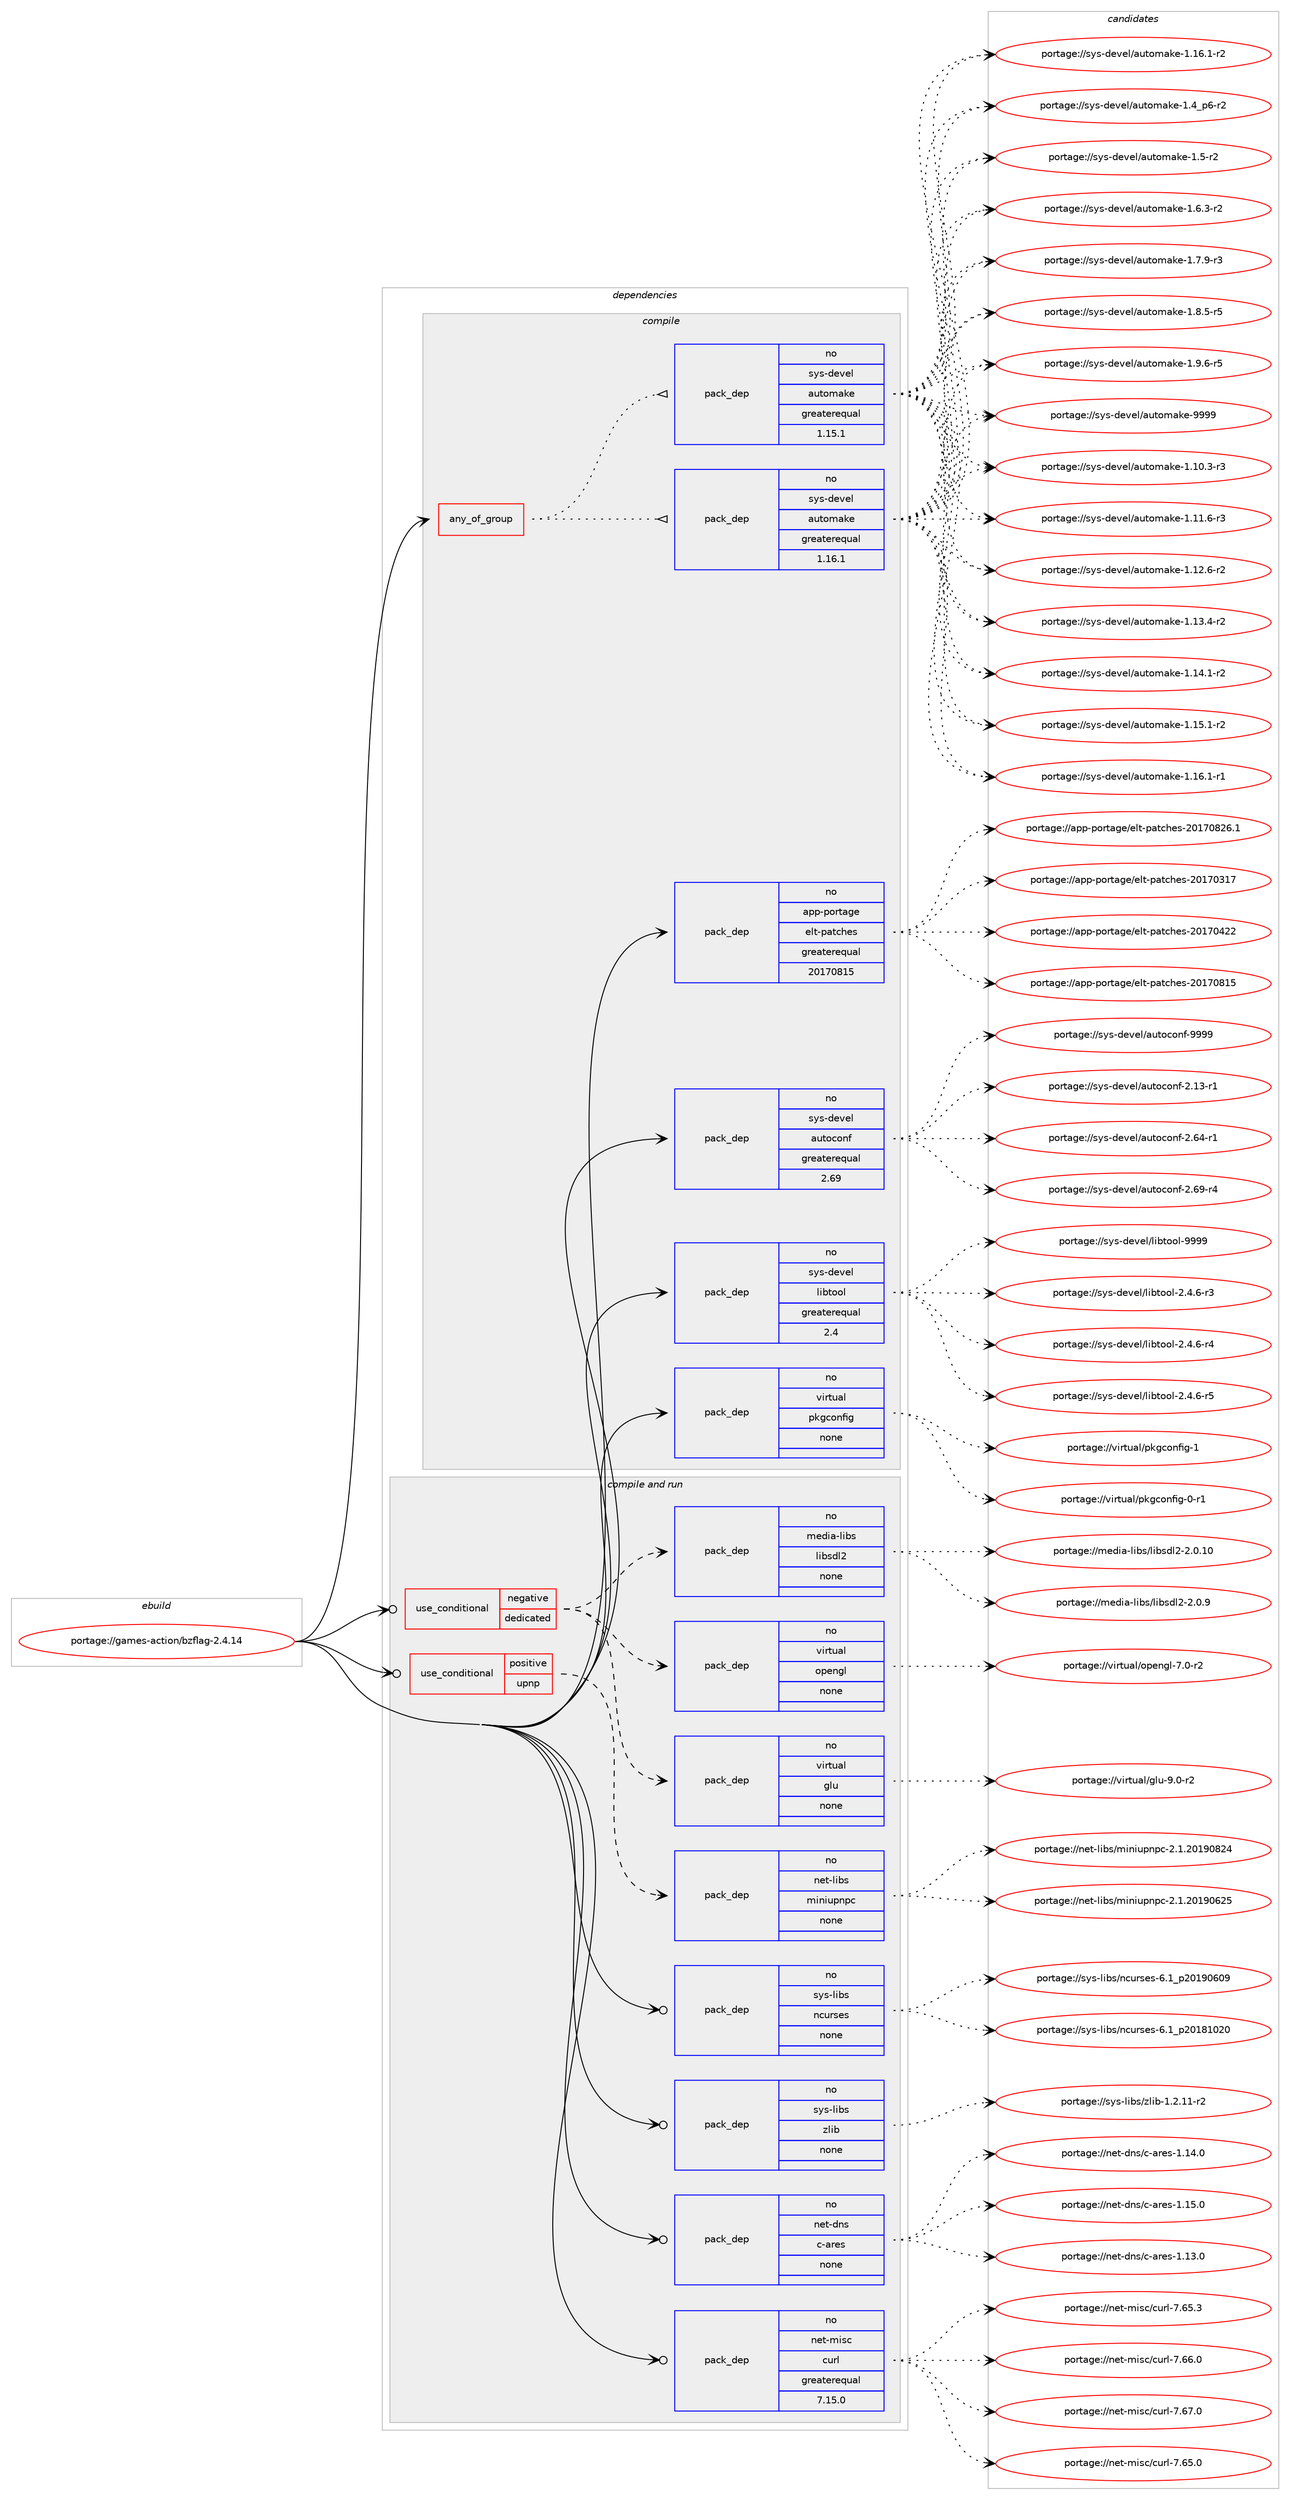digraph prolog {

# *************
# Graph options
# *************

newrank=true;
concentrate=true;
compound=true;
graph [rankdir=LR,fontname=Helvetica,fontsize=10,ranksep=1.5];#, ranksep=2.5, nodesep=0.2];
edge  [arrowhead=vee];
node  [fontname=Helvetica,fontsize=10];

# **********
# The ebuild
# **********

subgraph cluster_leftcol {
color=gray;
rank=same;
label=<<i>ebuild</i>>;
id [label="portage://games-action/bzflag-2.4.14", color=red, width=4, href="../games-action/bzflag-2.4.14.svg"];
}

# ****************
# The dependencies
# ****************

subgraph cluster_midcol {
color=gray;
label=<<i>dependencies</i>>;
subgraph cluster_compile {
fillcolor="#eeeeee";
style=filled;
label=<<i>compile</i>>;
subgraph any3676 {
dependency268757 [label=<<TABLE BORDER="0" CELLBORDER="1" CELLSPACING="0" CELLPADDING="4"><TR><TD CELLPADDING="10">any_of_group</TD></TR></TABLE>>, shape=none, color=red];subgraph pack192425 {
dependency268758 [label=<<TABLE BORDER="0" CELLBORDER="1" CELLSPACING="0" CELLPADDING="4" WIDTH="220"><TR><TD ROWSPAN="6" CELLPADDING="30">pack_dep</TD></TR><TR><TD WIDTH="110">no</TD></TR><TR><TD>sys-devel</TD></TR><TR><TD>automake</TD></TR><TR><TD>greaterequal</TD></TR><TR><TD>1.16.1</TD></TR></TABLE>>, shape=none, color=blue];
}
dependency268757:e -> dependency268758:w [weight=20,style="dotted",arrowhead="oinv"];
subgraph pack192426 {
dependency268759 [label=<<TABLE BORDER="0" CELLBORDER="1" CELLSPACING="0" CELLPADDING="4" WIDTH="220"><TR><TD ROWSPAN="6" CELLPADDING="30">pack_dep</TD></TR><TR><TD WIDTH="110">no</TD></TR><TR><TD>sys-devel</TD></TR><TR><TD>automake</TD></TR><TR><TD>greaterequal</TD></TR><TR><TD>1.15.1</TD></TR></TABLE>>, shape=none, color=blue];
}
dependency268757:e -> dependency268759:w [weight=20,style="dotted",arrowhead="oinv"];
}
id:e -> dependency268757:w [weight=20,style="solid",arrowhead="vee"];
subgraph pack192427 {
dependency268760 [label=<<TABLE BORDER="0" CELLBORDER="1" CELLSPACING="0" CELLPADDING="4" WIDTH="220"><TR><TD ROWSPAN="6" CELLPADDING="30">pack_dep</TD></TR><TR><TD WIDTH="110">no</TD></TR><TR><TD>app-portage</TD></TR><TR><TD>elt-patches</TD></TR><TR><TD>greaterequal</TD></TR><TR><TD>20170815</TD></TR></TABLE>>, shape=none, color=blue];
}
id:e -> dependency268760:w [weight=20,style="solid",arrowhead="vee"];
subgraph pack192428 {
dependency268761 [label=<<TABLE BORDER="0" CELLBORDER="1" CELLSPACING="0" CELLPADDING="4" WIDTH="220"><TR><TD ROWSPAN="6" CELLPADDING="30">pack_dep</TD></TR><TR><TD WIDTH="110">no</TD></TR><TR><TD>sys-devel</TD></TR><TR><TD>autoconf</TD></TR><TR><TD>greaterequal</TD></TR><TR><TD>2.69</TD></TR></TABLE>>, shape=none, color=blue];
}
id:e -> dependency268761:w [weight=20,style="solid",arrowhead="vee"];
subgraph pack192429 {
dependency268762 [label=<<TABLE BORDER="0" CELLBORDER="1" CELLSPACING="0" CELLPADDING="4" WIDTH="220"><TR><TD ROWSPAN="6" CELLPADDING="30">pack_dep</TD></TR><TR><TD WIDTH="110">no</TD></TR><TR><TD>sys-devel</TD></TR><TR><TD>libtool</TD></TR><TR><TD>greaterequal</TD></TR><TR><TD>2.4</TD></TR></TABLE>>, shape=none, color=blue];
}
id:e -> dependency268762:w [weight=20,style="solid",arrowhead="vee"];
subgraph pack192430 {
dependency268763 [label=<<TABLE BORDER="0" CELLBORDER="1" CELLSPACING="0" CELLPADDING="4" WIDTH="220"><TR><TD ROWSPAN="6" CELLPADDING="30">pack_dep</TD></TR><TR><TD WIDTH="110">no</TD></TR><TR><TD>virtual</TD></TR><TR><TD>pkgconfig</TD></TR><TR><TD>none</TD></TR><TR><TD></TD></TR></TABLE>>, shape=none, color=blue];
}
id:e -> dependency268763:w [weight=20,style="solid",arrowhead="vee"];
}
subgraph cluster_compileandrun {
fillcolor="#eeeeee";
style=filled;
label=<<i>compile and run</i>>;
subgraph cond72582 {
dependency268764 [label=<<TABLE BORDER="0" CELLBORDER="1" CELLSPACING="0" CELLPADDING="4"><TR><TD ROWSPAN="3" CELLPADDING="10">use_conditional</TD></TR><TR><TD>negative</TD></TR><TR><TD>dedicated</TD></TR></TABLE>>, shape=none, color=red];
subgraph pack192431 {
dependency268765 [label=<<TABLE BORDER="0" CELLBORDER="1" CELLSPACING="0" CELLPADDING="4" WIDTH="220"><TR><TD ROWSPAN="6" CELLPADDING="30">pack_dep</TD></TR><TR><TD WIDTH="110">no</TD></TR><TR><TD>media-libs</TD></TR><TR><TD>libsdl2</TD></TR><TR><TD>none</TD></TR><TR><TD></TD></TR></TABLE>>, shape=none, color=blue];
}
dependency268764:e -> dependency268765:w [weight=20,style="dashed",arrowhead="vee"];
subgraph pack192432 {
dependency268766 [label=<<TABLE BORDER="0" CELLBORDER="1" CELLSPACING="0" CELLPADDING="4" WIDTH="220"><TR><TD ROWSPAN="6" CELLPADDING="30">pack_dep</TD></TR><TR><TD WIDTH="110">no</TD></TR><TR><TD>virtual</TD></TR><TR><TD>glu</TD></TR><TR><TD>none</TD></TR><TR><TD></TD></TR></TABLE>>, shape=none, color=blue];
}
dependency268764:e -> dependency268766:w [weight=20,style="dashed",arrowhead="vee"];
subgraph pack192433 {
dependency268767 [label=<<TABLE BORDER="0" CELLBORDER="1" CELLSPACING="0" CELLPADDING="4" WIDTH="220"><TR><TD ROWSPAN="6" CELLPADDING="30">pack_dep</TD></TR><TR><TD WIDTH="110">no</TD></TR><TR><TD>virtual</TD></TR><TR><TD>opengl</TD></TR><TR><TD>none</TD></TR><TR><TD></TD></TR></TABLE>>, shape=none, color=blue];
}
dependency268764:e -> dependency268767:w [weight=20,style="dashed",arrowhead="vee"];
}
id:e -> dependency268764:w [weight=20,style="solid",arrowhead="odotvee"];
subgraph cond72583 {
dependency268768 [label=<<TABLE BORDER="0" CELLBORDER="1" CELLSPACING="0" CELLPADDING="4"><TR><TD ROWSPAN="3" CELLPADDING="10">use_conditional</TD></TR><TR><TD>positive</TD></TR><TR><TD>upnp</TD></TR></TABLE>>, shape=none, color=red];
subgraph pack192434 {
dependency268769 [label=<<TABLE BORDER="0" CELLBORDER="1" CELLSPACING="0" CELLPADDING="4" WIDTH="220"><TR><TD ROWSPAN="6" CELLPADDING="30">pack_dep</TD></TR><TR><TD WIDTH="110">no</TD></TR><TR><TD>net-libs</TD></TR><TR><TD>miniupnpc</TD></TR><TR><TD>none</TD></TR><TR><TD></TD></TR></TABLE>>, shape=none, color=blue];
}
dependency268768:e -> dependency268769:w [weight=20,style="dashed",arrowhead="vee"];
}
id:e -> dependency268768:w [weight=20,style="solid",arrowhead="odotvee"];
subgraph pack192435 {
dependency268770 [label=<<TABLE BORDER="0" CELLBORDER="1" CELLSPACING="0" CELLPADDING="4" WIDTH="220"><TR><TD ROWSPAN="6" CELLPADDING="30">pack_dep</TD></TR><TR><TD WIDTH="110">no</TD></TR><TR><TD>net-dns</TD></TR><TR><TD>c-ares</TD></TR><TR><TD>none</TD></TR><TR><TD></TD></TR></TABLE>>, shape=none, color=blue];
}
id:e -> dependency268770:w [weight=20,style="solid",arrowhead="odotvee"];
subgraph pack192436 {
dependency268771 [label=<<TABLE BORDER="0" CELLBORDER="1" CELLSPACING="0" CELLPADDING="4" WIDTH="220"><TR><TD ROWSPAN="6" CELLPADDING="30">pack_dep</TD></TR><TR><TD WIDTH="110">no</TD></TR><TR><TD>net-misc</TD></TR><TR><TD>curl</TD></TR><TR><TD>greaterequal</TD></TR><TR><TD>7.15.0</TD></TR></TABLE>>, shape=none, color=blue];
}
id:e -> dependency268771:w [weight=20,style="solid",arrowhead="odotvee"];
subgraph pack192437 {
dependency268772 [label=<<TABLE BORDER="0" CELLBORDER="1" CELLSPACING="0" CELLPADDING="4" WIDTH="220"><TR><TD ROWSPAN="6" CELLPADDING="30">pack_dep</TD></TR><TR><TD WIDTH="110">no</TD></TR><TR><TD>sys-libs</TD></TR><TR><TD>ncurses</TD></TR><TR><TD>none</TD></TR><TR><TD></TD></TR></TABLE>>, shape=none, color=blue];
}
id:e -> dependency268772:w [weight=20,style="solid",arrowhead="odotvee"];
subgraph pack192438 {
dependency268773 [label=<<TABLE BORDER="0" CELLBORDER="1" CELLSPACING="0" CELLPADDING="4" WIDTH="220"><TR><TD ROWSPAN="6" CELLPADDING="30">pack_dep</TD></TR><TR><TD WIDTH="110">no</TD></TR><TR><TD>sys-libs</TD></TR><TR><TD>zlib</TD></TR><TR><TD>none</TD></TR><TR><TD></TD></TR></TABLE>>, shape=none, color=blue];
}
id:e -> dependency268773:w [weight=20,style="solid",arrowhead="odotvee"];
}
subgraph cluster_run {
fillcolor="#eeeeee";
style=filled;
label=<<i>run</i>>;
}
}

# **************
# The candidates
# **************

subgraph cluster_choices {
rank=same;
color=gray;
label=<<i>candidates</i>>;

subgraph choice192425 {
color=black;
nodesep=1;
choiceportage11512111545100101118101108479711711611110997107101454946494846514511451 [label="portage://sys-devel/automake-1.10.3-r3", color=red, width=4,href="../sys-devel/automake-1.10.3-r3.svg"];
choiceportage11512111545100101118101108479711711611110997107101454946494946544511451 [label="portage://sys-devel/automake-1.11.6-r3", color=red, width=4,href="../sys-devel/automake-1.11.6-r3.svg"];
choiceportage11512111545100101118101108479711711611110997107101454946495046544511450 [label="portage://sys-devel/automake-1.12.6-r2", color=red, width=4,href="../sys-devel/automake-1.12.6-r2.svg"];
choiceportage11512111545100101118101108479711711611110997107101454946495146524511450 [label="portage://sys-devel/automake-1.13.4-r2", color=red, width=4,href="../sys-devel/automake-1.13.4-r2.svg"];
choiceportage11512111545100101118101108479711711611110997107101454946495246494511450 [label="portage://sys-devel/automake-1.14.1-r2", color=red, width=4,href="../sys-devel/automake-1.14.1-r2.svg"];
choiceportage11512111545100101118101108479711711611110997107101454946495346494511450 [label="portage://sys-devel/automake-1.15.1-r2", color=red, width=4,href="../sys-devel/automake-1.15.1-r2.svg"];
choiceportage11512111545100101118101108479711711611110997107101454946495446494511449 [label="portage://sys-devel/automake-1.16.1-r1", color=red, width=4,href="../sys-devel/automake-1.16.1-r1.svg"];
choiceportage11512111545100101118101108479711711611110997107101454946495446494511450 [label="portage://sys-devel/automake-1.16.1-r2", color=red, width=4,href="../sys-devel/automake-1.16.1-r2.svg"];
choiceportage115121115451001011181011084797117116111109971071014549465295112544511450 [label="portage://sys-devel/automake-1.4_p6-r2", color=red, width=4,href="../sys-devel/automake-1.4_p6-r2.svg"];
choiceportage11512111545100101118101108479711711611110997107101454946534511450 [label="portage://sys-devel/automake-1.5-r2", color=red, width=4,href="../sys-devel/automake-1.5-r2.svg"];
choiceportage115121115451001011181011084797117116111109971071014549465446514511450 [label="portage://sys-devel/automake-1.6.3-r2", color=red, width=4,href="../sys-devel/automake-1.6.3-r2.svg"];
choiceportage115121115451001011181011084797117116111109971071014549465546574511451 [label="portage://sys-devel/automake-1.7.9-r3", color=red, width=4,href="../sys-devel/automake-1.7.9-r3.svg"];
choiceportage115121115451001011181011084797117116111109971071014549465646534511453 [label="portage://sys-devel/automake-1.8.5-r5", color=red, width=4,href="../sys-devel/automake-1.8.5-r5.svg"];
choiceportage115121115451001011181011084797117116111109971071014549465746544511453 [label="portage://sys-devel/automake-1.9.6-r5", color=red, width=4,href="../sys-devel/automake-1.9.6-r5.svg"];
choiceportage115121115451001011181011084797117116111109971071014557575757 [label="portage://sys-devel/automake-9999", color=red, width=4,href="../sys-devel/automake-9999.svg"];
dependency268758:e -> choiceportage11512111545100101118101108479711711611110997107101454946494846514511451:w [style=dotted,weight="100"];
dependency268758:e -> choiceportage11512111545100101118101108479711711611110997107101454946494946544511451:w [style=dotted,weight="100"];
dependency268758:e -> choiceportage11512111545100101118101108479711711611110997107101454946495046544511450:w [style=dotted,weight="100"];
dependency268758:e -> choiceportage11512111545100101118101108479711711611110997107101454946495146524511450:w [style=dotted,weight="100"];
dependency268758:e -> choiceportage11512111545100101118101108479711711611110997107101454946495246494511450:w [style=dotted,weight="100"];
dependency268758:e -> choiceportage11512111545100101118101108479711711611110997107101454946495346494511450:w [style=dotted,weight="100"];
dependency268758:e -> choiceportage11512111545100101118101108479711711611110997107101454946495446494511449:w [style=dotted,weight="100"];
dependency268758:e -> choiceportage11512111545100101118101108479711711611110997107101454946495446494511450:w [style=dotted,weight="100"];
dependency268758:e -> choiceportage115121115451001011181011084797117116111109971071014549465295112544511450:w [style=dotted,weight="100"];
dependency268758:e -> choiceportage11512111545100101118101108479711711611110997107101454946534511450:w [style=dotted,weight="100"];
dependency268758:e -> choiceportage115121115451001011181011084797117116111109971071014549465446514511450:w [style=dotted,weight="100"];
dependency268758:e -> choiceportage115121115451001011181011084797117116111109971071014549465546574511451:w [style=dotted,weight="100"];
dependency268758:e -> choiceportage115121115451001011181011084797117116111109971071014549465646534511453:w [style=dotted,weight="100"];
dependency268758:e -> choiceportage115121115451001011181011084797117116111109971071014549465746544511453:w [style=dotted,weight="100"];
dependency268758:e -> choiceportage115121115451001011181011084797117116111109971071014557575757:w [style=dotted,weight="100"];
}
subgraph choice192426 {
color=black;
nodesep=1;
choiceportage11512111545100101118101108479711711611110997107101454946494846514511451 [label="portage://sys-devel/automake-1.10.3-r3", color=red, width=4,href="../sys-devel/automake-1.10.3-r3.svg"];
choiceportage11512111545100101118101108479711711611110997107101454946494946544511451 [label="portage://sys-devel/automake-1.11.6-r3", color=red, width=4,href="../sys-devel/automake-1.11.6-r3.svg"];
choiceportage11512111545100101118101108479711711611110997107101454946495046544511450 [label="portage://sys-devel/automake-1.12.6-r2", color=red, width=4,href="../sys-devel/automake-1.12.6-r2.svg"];
choiceportage11512111545100101118101108479711711611110997107101454946495146524511450 [label="portage://sys-devel/automake-1.13.4-r2", color=red, width=4,href="../sys-devel/automake-1.13.4-r2.svg"];
choiceportage11512111545100101118101108479711711611110997107101454946495246494511450 [label="portage://sys-devel/automake-1.14.1-r2", color=red, width=4,href="../sys-devel/automake-1.14.1-r2.svg"];
choiceportage11512111545100101118101108479711711611110997107101454946495346494511450 [label="portage://sys-devel/automake-1.15.1-r2", color=red, width=4,href="../sys-devel/automake-1.15.1-r2.svg"];
choiceportage11512111545100101118101108479711711611110997107101454946495446494511449 [label="portage://sys-devel/automake-1.16.1-r1", color=red, width=4,href="../sys-devel/automake-1.16.1-r1.svg"];
choiceportage11512111545100101118101108479711711611110997107101454946495446494511450 [label="portage://sys-devel/automake-1.16.1-r2", color=red, width=4,href="../sys-devel/automake-1.16.1-r2.svg"];
choiceportage115121115451001011181011084797117116111109971071014549465295112544511450 [label="portage://sys-devel/automake-1.4_p6-r2", color=red, width=4,href="../sys-devel/automake-1.4_p6-r2.svg"];
choiceportage11512111545100101118101108479711711611110997107101454946534511450 [label="portage://sys-devel/automake-1.5-r2", color=red, width=4,href="../sys-devel/automake-1.5-r2.svg"];
choiceportage115121115451001011181011084797117116111109971071014549465446514511450 [label="portage://sys-devel/automake-1.6.3-r2", color=red, width=4,href="../sys-devel/automake-1.6.3-r2.svg"];
choiceportage115121115451001011181011084797117116111109971071014549465546574511451 [label="portage://sys-devel/automake-1.7.9-r3", color=red, width=4,href="../sys-devel/automake-1.7.9-r3.svg"];
choiceportage115121115451001011181011084797117116111109971071014549465646534511453 [label="portage://sys-devel/automake-1.8.5-r5", color=red, width=4,href="../sys-devel/automake-1.8.5-r5.svg"];
choiceportage115121115451001011181011084797117116111109971071014549465746544511453 [label="portage://sys-devel/automake-1.9.6-r5", color=red, width=4,href="../sys-devel/automake-1.9.6-r5.svg"];
choiceportage115121115451001011181011084797117116111109971071014557575757 [label="portage://sys-devel/automake-9999", color=red, width=4,href="../sys-devel/automake-9999.svg"];
dependency268759:e -> choiceportage11512111545100101118101108479711711611110997107101454946494846514511451:w [style=dotted,weight="100"];
dependency268759:e -> choiceportage11512111545100101118101108479711711611110997107101454946494946544511451:w [style=dotted,weight="100"];
dependency268759:e -> choiceportage11512111545100101118101108479711711611110997107101454946495046544511450:w [style=dotted,weight="100"];
dependency268759:e -> choiceportage11512111545100101118101108479711711611110997107101454946495146524511450:w [style=dotted,weight="100"];
dependency268759:e -> choiceportage11512111545100101118101108479711711611110997107101454946495246494511450:w [style=dotted,weight="100"];
dependency268759:e -> choiceportage11512111545100101118101108479711711611110997107101454946495346494511450:w [style=dotted,weight="100"];
dependency268759:e -> choiceportage11512111545100101118101108479711711611110997107101454946495446494511449:w [style=dotted,weight="100"];
dependency268759:e -> choiceportage11512111545100101118101108479711711611110997107101454946495446494511450:w [style=dotted,weight="100"];
dependency268759:e -> choiceportage115121115451001011181011084797117116111109971071014549465295112544511450:w [style=dotted,weight="100"];
dependency268759:e -> choiceportage11512111545100101118101108479711711611110997107101454946534511450:w [style=dotted,weight="100"];
dependency268759:e -> choiceportage115121115451001011181011084797117116111109971071014549465446514511450:w [style=dotted,weight="100"];
dependency268759:e -> choiceportage115121115451001011181011084797117116111109971071014549465546574511451:w [style=dotted,weight="100"];
dependency268759:e -> choiceportage115121115451001011181011084797117116111109971071014549465646534511453:w [style=dotted,weight="100"];
dependency268759:e -> choiceportage115121115451001011181011084797117116111109971071014549465746544511453:w [style=dotted,weight="100"];
dependency268759:e -> choiceportage115121115451001011181011084797117116111109971071014557575757:w [style=dotted,weight="100"];
}
subgraph choice192427 {
color=black;
nodesep=1;
choiceportage97112112451121111141169710310147101108116451129711699104101115455048495548514955 [label="portage://app-portage/elt-patches-20170317", color=red, width=4,href="../app-portage/elt-patches-20170317.svg"];
choiceportage97112112451121111141169710310147101108116451129711699104101115455048495548525050 [label="portage://app-portage/elt-patches-20170422", color=red, width=4,href="../app-portage/elt-patches-20170422.svg"];
choiceportage97112112451121111141169710310147101108116451129711699104101115455048495548564953 [label="portage://app-portage/elt-patches-20170815", color=red, width=4,href="../app-portage/elt-patches-20170815.svg"];
choiceportage971121124511211111411697103101471011081164511297116991041011154550484955485650544649 [label="portage://app-portage/elt-patches-20170826.1", color=red, width=4,href="../app-portage/elt-patches-20170826.1.svg"];
dependency268760:e -> choiceportage97112112451121111141169710310147101108116451129711699104101115455048495548514955:w [style=dotted,weight="100"];
dependency268760:e -> choiceportage97112112451121111141169710310147101108116451129711699104101115455048495548525050:w [style=dotted,weight="100"];
dependency268760:e -> choiceportage97112112451121111141169710310147101108116451129711699104101115455048495548564953:w [style=dotted,weight="100"];
dependency268760:e -> choiceportage971121124511211111411697103101471011081164511297116991041011154550484955485650544649:w [style=dotted,weight="100"];
}
subgraph choice192428 {
color=black;
nodesep=1;
choiceportage1151211154510010111810110847971171161119911111010245504649514511449 [label="portage://sys-devel/autoconf-2.13-r1", color=red, width=4,href="../sys-devel/autoconf-2.13-r1.svg"];
choiceportage1151211154510010111810110847971171161119911111010245504654524511449 [label="portage://sys-devel/autoconf-2.64-r1", color=red, width=4,href="../sys-devel/autoconf-2.64-r1.svg"];
choiceportage1151211154510010111810110847971171161119911111010245504654574511452 [label="portage://sys-devel/autoconf-2.69-r4", color=red, width=4,href="../sys-devel/autoconf-2.69-r4.svg"];
choiceportage115121115451001011181011084797117116111991111101024557575757 [label="portage://sys-devel/autoconf-9999", color=red, width=4,href="../sys-devel/autoconf-9999.svg"];
dependency268761:e -> choiceportage1151211154510010111810110847971171161119911111010245504649514511449:w [style=dotted,weight="100"];
dependency268761:e -> choiceportage1151211154510010111810110847971171161119911111010245504654524511449:w [style=dotted,weight="100"];
dependency268761:e -> choiceportage1151211154510010111810110847971171161119911111010245504654574511452:w [style=dotted,weight="100"];
dependency268761:e -> choiceportage115121115451001011181011084797117116111991111101024557575757:w [style=dotted,weight="100"];
}
subgraph choice192429 {
color=black;
nodesep=1;
choiceportage1151211154510010111810110847108105981161111111084550465246544511451 [label="portage://sys-devel/libtool-2.4.6-r3", color=red, width=4,href="../sys-devel/libtool-2.4.6-r3.svg"];
choiceportage1151211154510010111810110847108105981161111111084550465246544511452 [label="portage://sys-devel/libtool-2.4.6-r4", color=red, width=4,href="../sys-devel/libtool-2.4.6-r4.svg"];
choiceportage1151211154510010111810110847108105981161111111084550465246544511453 [label="portage://sys-devel/libtool-2.4.6-r5", color=red, width=4,href="../sys-devel/libtool-2.4.6-r5.svg"];
choiceportage1151211154510010111810110847108105981161111111084557575757 [label="portage://sys-devel/libtool-9999", color=red, width=4,href="../sys-devel/libtool-9999.svg"];
dependency268762:e -> choiceportage1151211154510010111810110847108105981161111111084550465246544511451:w [style=dotted,weight="100"];
dependency268762:e -> choiceportage1151211154510010111810110847108105981161111111084550465246544511452:w [style=dotted,weight="100"];
dependency268762:e -> choiceportage1151211154510010111810110847108105981161111111084550465246544511453:w [style=dotted,weight="100"];
dependency268762:e -> choiceportage1151211154510010111810110847108105981161111111084557575757:w [style=dotted,weight="100"];
}
subgraph choice192430 {
color=black;
nodesep=1;
choiceportage11810511411611797108471121071039911111010210510345484511449 [label="portage://virtual/pkgconfig-0-r1", color=red, width=4,href="../virtual/pkgconfig-0-r1.svg"];
choiceportage1181051141161179710847112107103991111101021051034549 [label="portage://virtual/pkgconfig-1", color=red, width=4,href="../virtual/pkgconfig-1.svg"];
dependency268763:e -> choiceportage11810511411611797108471121071039911111010210510345484511449:w [style=dotted,weight="100"];
dependency268763:e -> choiceportage1181051141161179710847112107103991111101021051034549:w [style=dotted,weight="100"];
}
subgraph choice192431 {
color=black;
nodesep=1;
choiceportage10910110010597451081059811547108105981151001085045504648464948 [label="portage://media-libs/libsdl2-2.0.10", color=red, width=4,href="../media-libs/libsdl2-2.0.10.svg"];
choiceportage109101100105974510810598115471081059811510010850455046484657 [label="portage://media-libs/libsdl2-2.0.9", color=red, width=4,href="../media-libs/libsdl2-2.0.9.svg"];
dependency268765:e -> choiceportage10910110010597451081059811547108105981151001085045504648464948:w [style=dotted,weight="100"];
dependency268765:e -> choiceportage109101100105974510810598115471081059811510010850455046484657:w [style=dotted,weight="100"];
}
subgraph choice192432 {
color=black;
nodesep=1;
choiceportage1181051141161179710847103108117455746484511450 [label="portage://virtual/glu-9.0-r2", color=red, width=4,href="../virtual/glu-9.0-r2.svg"];
dependency268766:e -> choiceportage1181051141161179710847103108117455746484511450:w [style=dotted,weight="100"];
}
subgraph choice192433 {
color=black;
nodesep=1;
choiceportage1181051141161179710847111112101110103108455546484511450 [label="portage://virtual/opengl-7.0-r2", color=red, width=4,href="../virtual/opengl-7.0-r2.svg"];
dependency268767:e -> choiceportage1181051141161179710847111112101110103108455546484511450:w [style=dotted,weight="100"];
}
subgraph choice192434 {
color=black;
nodesep=1;
choiceportage1101011164510810598115471091051101051171121101129945504649465048495748545053 [label="portage://net-libs/miniupnpc-2.1.20190625", color=red, width=4,href="../net-libs/miniupnpc-2.1.20190625.svg"];
choiceportage1101011164510810598115471091051101051171121101129945504649465048495748565052 [label="portage://net-libs/miniupnpc-2.1.20190824", color=red, width=4,href="../net-libs/miniupnpc-2.1.20190824.svg"];
dependency268769:e -> choiceportage1101011164510810598115471091051101051171121101129945504649465048495748545053:w [style=dotted,weight="100"];
dependency268769:e -> choiceportage1101011164510810598115471091051101051171121101129945504649465048495748565052:w [style=dotted,weight="100"];
}
subgraph choice192435 {
color=black;
nodesep=1;
choiceportage110101116451001101154799459711410111545494649514648 [label="portage://net-dns/c-ares-1.13.0", color=red, width=4,href="../net-dns/c-ares-1.13.0.svg"];
choiceportage110101116451001101154799459711410111545494649524648 [label="portage://net-dns/c-ares-1.14.0", color=red, width=4,href="../net-dns/c-ares-1.14.0.svg"];
choiceportage110101116451001101154799459711410111545494649534648 [label="portage://net-dns/c-ares-1.15.0", color=red, width=4,href="../net-dns/c-ares-1.15.0.svg"];
dependency268770:e -> choiceportage110101116451001101154799459711410111545494649514648:w [style=dotted,weight="100"];
dependency268770:e -> choiceportage110101116451001101154799459711410111545494649524648:w [style=dotted,weight="100"];
dependency268770:e -> choiceportage110101116451001101154799459711410111545494649534648:w [style=dotted,weight="100"];
}
subgraph choice192436 {
color=black;
nodesep=1;
choiceportage1101011164510910511599479911711410845554654534648 [label="portage://net-misc/curl-7.65.0", color=red, width=4,href="../net-misc/curl-7.65.0.svg"];
choiceportage1101011164510910511599479911711410845554654534651 [label="portage://net-misc/curl-7.65.3", color=red, width=4,href="../net-misc/curl-7.65.3.svg"];
choiceportage1101011164510910511599479911711410845554654544648 [label="portage://net-misc/curl-7.66.0", color=red, width=4,href="../net-misc/curl-7.66.0.svg"];
choiceportage1101011164510910511599479911711410845554654554648 [label="portage://net-misc/curl-7.67.0", color=red, width=4,href="../net-misc/curl-7.67.0.svg"];
dependency268771:e -> choiceportage1101011164510910511599479911711410845554654534648:w [style=dotted,weight="100"];
dependency268771:e -> choiceportage1101011164510910511599479911711410845554654534651:w [style=dotted,weight="100"];
dependency268771:e -> choiceportage1101011164510910511599479911711410845554654544648:w [style=dotted,weight="100"];
dependency268771:e -> choiceportage1101011164510910511599479911711410845554654554648:w [style=dotted,weight="100"];
}
subgraph choice192437 {
color=black;
nodesep=1;
choiceportage1151211154510810598115471109911711411510111545544649951125048495649485048 [label="portage://sys-libs/ncurses-6.1_p20181020", color=red, width=4,href="../sys-libs/ncurses-6.1_p20181020.svg"];
choiceportage1151211154510810598115471109911711411510111545544649951125048495748544857 [label="portage://sys-libs/ncurses-6.1_p20190609", color=red, width=4,href="../sys-libs/ncurses-6.1_p20190609.svg"];
dependency268772:e -> choiceportage1151211154510810598115471109911711411510111545544649951125048495649485048:w [style=dotted,weight="100"];
dependency268772:e -> choiceportage1151211154510810598115471109911711411510111545544649951125048495748544857:w [style=dotted,weight="100"];
}
subgraph choice192438 {
color=black;
nodesep=1;
choiceportage11512111545108105981154712210810598454946504649494511450 [label="portage://sys-libs/zlib-1.2.11-r2", color=red, width=4,href="../sys-libs/zlib-1.2.11-r2.svg"];
dependency268773:e -> choiceportage11512111545108105981154712210810598454946504649494511450:w [style=dotted,weight="100"];
}
}

}
